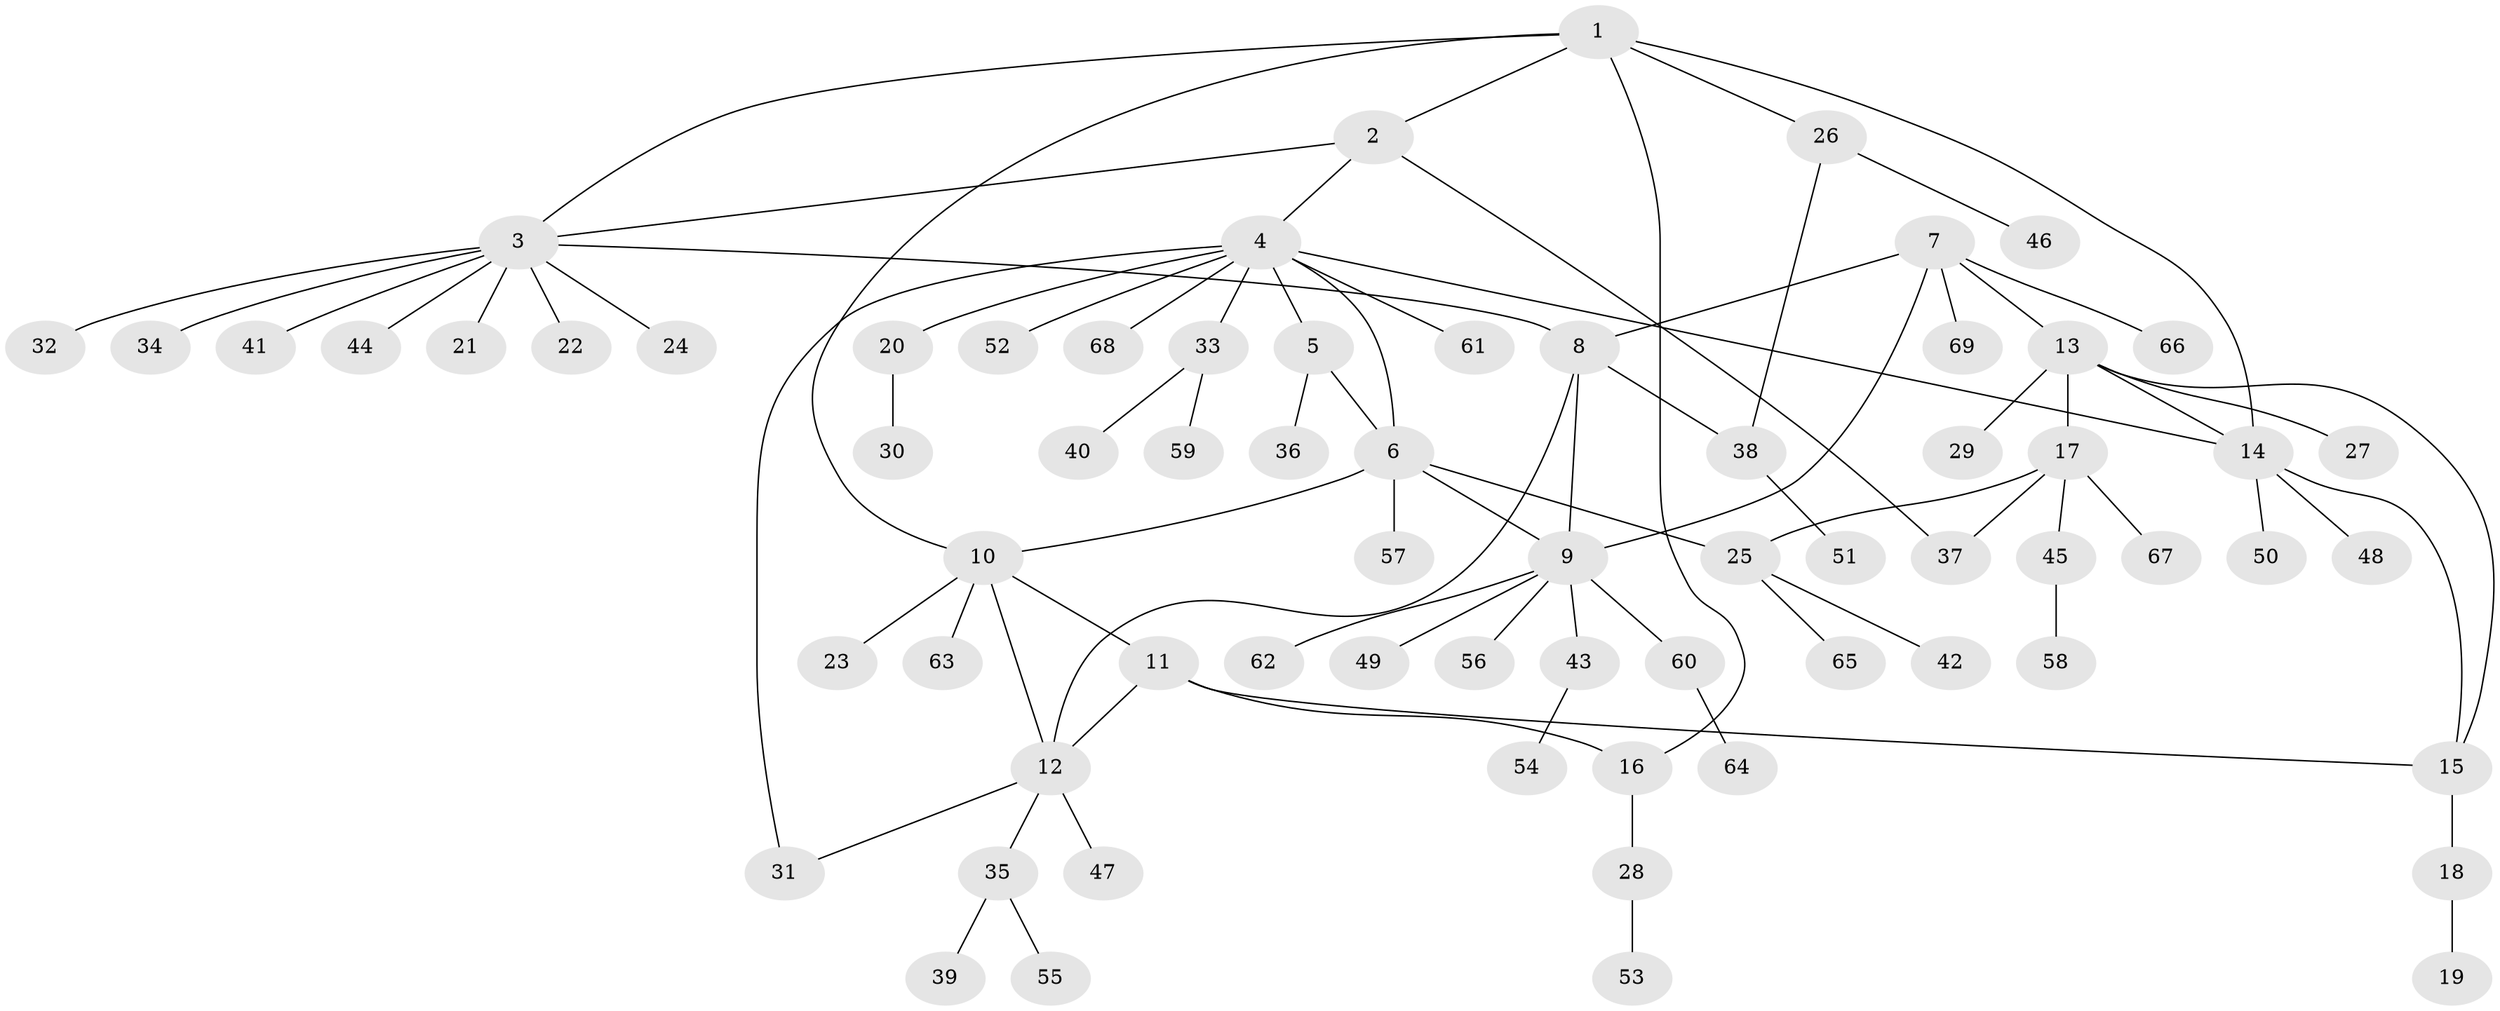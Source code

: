 // coarse degree distribution, {7: 0.07317073170731707, 4: 0.14634146341463414, 10: 0.024390243902439025, 5: 0.024390243902439025, 9: 0.024390243902439025, 6: 0.024390243902439025, 3: 0.024390243902439025, 1: 0.5853658536585366, 2: 0.07317073170731707}
// Generated by graph-tools (version 1.1) at 2025/19/03/04/25 18:19:29]
// undirected, 69 vertices, 84 edges
graph export_dot {
graph [start="1"]
  node [color=gray90,style=filled];
  1;
  2;
  3;
  4;
  5;
  6;
  7;
  8;
  9;
  10;
  11;
  12;
  13;
  14;
  15;
  16;
  17;
  18;
  19;
  20;
  21;
  22;
  23;
  24;
  25;
  26;
  27;
  28;
  29;
  30;
  31;
  32;
  33;
  34;
  35;
  36;
  37;
  38;
  39;
  40;
  41;
  42;
  43;
  44;
  45;
  46;
  47;
  48;
  49;
  50;
  51;
  52;
  53;
  54;
  55;
  56;
  57;
  58;
  59;
  60;
  61;
  62;
  63;
  64;
  65;
  66;
  67;
  68;
  69;
  1 -- 2;
  1 -- 3;
  1 -- 10;
  1 -- 14;
  1 -- 16;
  1 -- 26;
  2 -- 3;
  2 -- 4;
  2 -- 37;
  3 -- 8;
  3 -- 21;
  3 -- 22;
  3 -- 24;
  3 -- 32;
  3 -- 34;
  3 -- 41;
  3 -- 44;
  4 -- 5;
  4 -- 6;
  4 -- 14;
  4 -- 20;
  4 -- 31;
  4 -- 33;
  4 -- 52;
  4 -- 61;
  4 -- 68;
  5 -- 6;
  5 -- 36;
  6 -- 9;
  6 -- 10;
  6 -- 25;
  6 -- 57;
  7 -- 8;
  7 -- 9;
  7 -- 13;
  7 -- 66;
  7 -- 69;
  8 -- 9;
  8 -- 12;
  8 -- 38;
  9 -- 43;
  9 -- 49;
  9 -- 56;
  9 -- 60;
  9 -- 62;
  10 -- 11;
  10 -- 12;
  10 -- 23;
  10 -- 63;
  11 -- 12;
  11 -- 15;
  11 -- 16;
  12 -- 31;
  12 -- 35;
  12 -- 47;
  13 -- 14;
  13 -- 15;
  13 -- 17;
  13 -- 27;
  13 -- 29;
  14 -- 15;
  14 -- 48;
  14 -- 50;
  15 -- 18;
  16 -- 28;
  17 -- 25;
  17 -- 37;
  17 -- 45;
  17 -- 67;
  18 -- 19;
  20 -- 30;
  25 -- 42;
  25 -- 65;
  26 -- 38;
  26 -- 46;
  28 -- 53;
  33 -- 40;
  33 -- 59;
  35 -- 39;
  35 -- 55;
  38 -- 51;
  43 -- 54;
  45 -- 58;
  60 -- 64;
}

